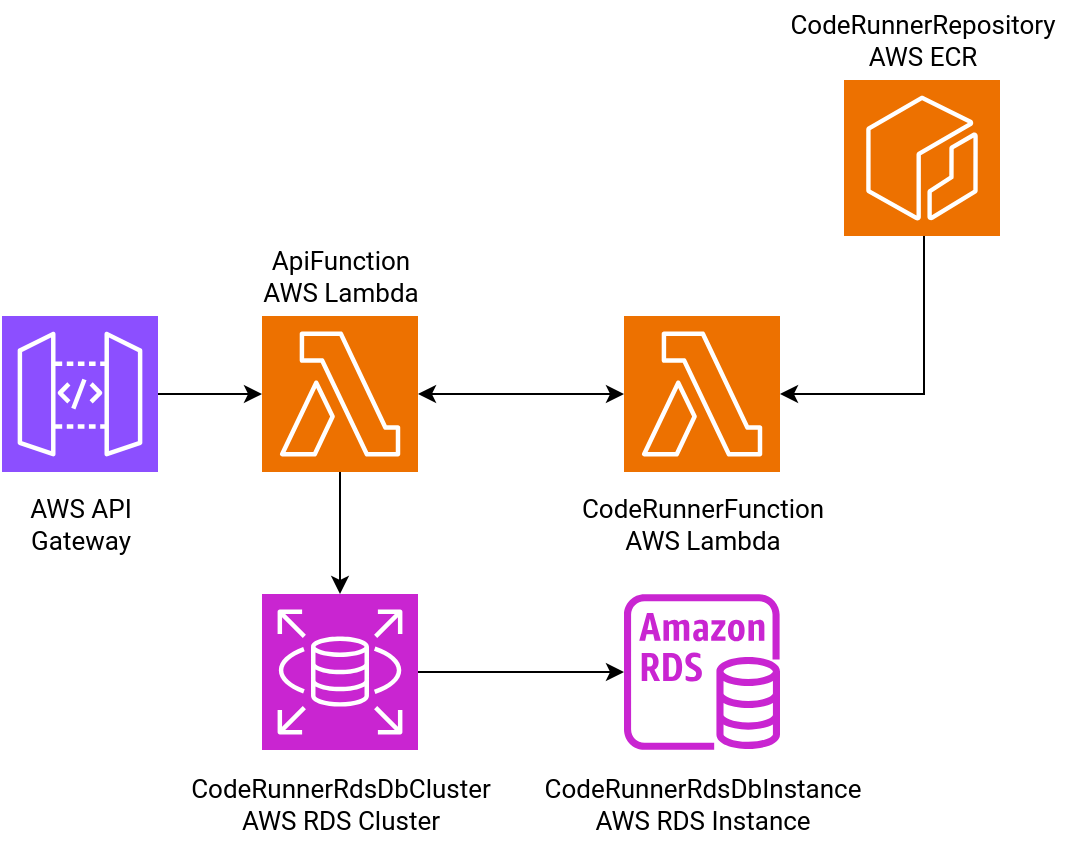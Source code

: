 <mxfile version="23.0.2" type="device">
  <diagram name="Página-1" id="NCAqLGO4Rl5LGN58cfDc">
    <mxGraphModel dx="1658" dy="853" grid="1" gridSize="10" guides="1" tooltips="1" connect="1" arrows="1" fold="1" page="1" pageScale="1" pageWidth="827" pageHeight="1169" math="0" shadow="0">
      <root>
        <mxCell id="0" />
        <mxCell id="1" parent="0" />
        <mxCell id="9f_OqwqyhM2lP5WDerUu-1" value="" style="sketch=0;points=[[0,0,0],[0.25,0,0],[0.5,0,0],[0.75,0,0],[1,0,0],[0,1,0],[0.25,1,0],[0.5,1,0],[0.75,1,0],[1,1,0],[0,0.25,0],[0,0.5,0],[0,0.75,0],[1,0.25,0],[1,0.5,0],[1,0.75,0]];outlineConnect=0;fontColor=#232F3E;fillColor=#ED7100;strokeColor=#ffffff;dashed=0;verticalLabelPosition=bottom;verticalAlign=top;align=center;html=1;fontSize=12;fontStyle=0;aspect=fixed;shape=mxgraph.aws4.resourceIcon;resIcon=mxgraph.aws4.lambda;" parent="1" vertex="1">
          <mxGeometry x="455" y="532" width="78" height="78" as="geometry" />
        </mxCell>
        <mxCell id="9f_OqwqyhM2lP5WDerUu-2" value="" style="sketch=0;points=[[0,0,0],[0.25,0,0],[0.5,0,0],[0.75,0,0],[1,0,0],[0,1,0],[0.25,1,0],[0.5,1,0],[0.75,1,0],[1,1,0],[0,0.25,0],[0,0.5,0],[0,0.75,0],[1,0.25,0],[1,0.5,0],[1,0.75,0]];outlineConnect=0;fontColor=#232F3E;fillColor=#ED7100;strokeColor=#ffffff;dashed=0;verticalLabelPosition=bottom;verticalAlign=top;align=center;html=1;fontSize=12;fontStyle=0;aspect=fixed;shape=mxgraph.aws4.resourceIcon;resIcon=mxgraph.aws4.ecr;" parent="1" vertex="1">
          <mxGeometry x="565" y="414" width="78" height="78" as="geometry" />
        </mxCell>
        <mxCell id="9f_OqwqyhM2lP5WDerUu-6" style="edgeStyle=orthogonalEdgeStyle;rounded=0;orthogonalLoop=1;jettySize=auto;html=1;entryX=1;entryY=0.5;entryDx=0;entryDy=0;entryPerimeter=0;" parent="1" source="9f_OqwqyhM2lP5WDerUu-2" target="9f_OqwqyhM2lP5WDerUu-1" edge="1">
          <mxGeometry relative="1" as="geometry">
            <Array as="points">
              <mxPoint x="605" y="571" />
            </Array>
          </mxGeometry>
        </mxCell>
        <mxCell id="9f_OqwqyhM2lP5WDerUu-15" value="" style="edgeStyle=orthogonalEdgeStyle;rounded=0;orthogonalLoop=1;jettySize=auto;html=1;" parent="1" source="9f_OqwqyhM2lP5WDerUu-7" target="9f_OqwqyhM2lP5WDerUu-14" edge="1">
          <mxGeometry relative="1" as="geometry" />
        </mxCell>
        <mxCell id="9f_OqwqyhM2lP5WDerUu-7" value="" style="sketch=0;points=[[0,0,0],[0.25,0,0],[0.5,0,0],[0.75,0,0],[1,0,0],[0,1,0],[0.25,1,0],[0.5,1,0],[0.75,1,0],[1,1,0],[0,0.25,0],[0,0.5,0],[0,0.75,0],[1,0.25,0],[1,0.5,0],[1,0.75,0]];outlineConnect=0;fontColor=#232F3E;fillColor=#8C4FFF;strokeColor=#ffffff;dashed=0;verticalLabelPosition=bottom;verticalAlign=top;align=center;html=1;fontSize=12;fontStyle=0;aspect=fixed;shape=mxgraph.aws4.resourceIcon;resIcon=mxgraph.aws4.api_gateway;" parent="1" vertex="1">
          <mxGeometry x="144" y="532" width="78" height="78" as="geometry" />
        </mxCell>
        <mxCell id="-hBzvGGfs199GZEfIci5-11" style="edgeStyle=orthogonalEdgeStyle;rounded=0;orthogonalLoop=1;jettySize=auto;html=1;" edge="1" parent="1" source="9f_OqwqyhM2lP5WDerUu-10" target="-hBzvGGfs199GZEfIci5-8">
          <mxGeometry relative="1" as="geometry" />
        </mxCell>
        <mxCell id="9f_OqwqyhM2lP5WDerUu-10" value="" style="sketch=0;points=[[0,0,0],[0.25,0,0],[0.5,0,0],[0.75,0,0],[1,0,0],[0,1,0],[0.25,1,0],[0.5,1,0],[0.75,1,0],[1,1,0],[0,0.25,0],[0,0.5,0],[0,0.75,0],[1,0.25,0],[1,0.5,0],[1,0.75,0]];outlineConnect=0;fontColor=#232F3E;fillColor=#C925D1;strokeColor=#ffffff;dashed=0;verticalLabelPosition=bottom;verticalAlign=top;align=center;html=1;fontSize=12;fontStyle=0;aspect=fixed;shape=mxgraph.aws4.resourceIcon;resIcon=mxgraph.aws4.rds;" parent="1" vertex="1">
          <mxGeometry x="274" y="671" width="78" height="78" as="geometry" />
        </mxCell>
        <mxCell id="9f_OqwqyhM2lP5WDerUu-16" value="" style="edgeStyle=orthogonalEdgeStyle;rounded=0;orthogonalLoop=1;jettySize=auto;html=1;" parent="1" source="9f_OqwqyhM2lP5WDerUu-14" target="9f_OqwqyhM2lP5WDerUu-10" edge="1">
          <mxGeometry relative="1" as="geometry" />
        </mxCell>
        <mxCell id="9f_OqwqyhM2lP5WDerUu-14" value="" style="sketch=0;points=[[0,0,0],[0.25,0,0],[0.5,0,0],[0.75,0,0],[1,0,0],[0,1,0],[0.25,1,0],[0.5,1,0],[0.75,1,0],[1,1,0],[0,0.25,0],[0,0.5,0],[0,0.75,0],[1,0.25,0],[1,0.5,0],[1,0.75,0]];outlineConnect=0;fontColor=#232F3E;fillColor=#ED7100;strokeColor=#ffffff;dashed=0;verticalLabelPosition=bottom;verticalAlign=top;align=center;html=1;fontSize=12;fontStyle=0;aspect=fixed;shape=mxgraph.aws4.resourceIcon;resIcon=mxgraph.aws4.lambda;" parent="1" vertex="1">
          <mxGeometry x="274" y="532" width="78" height="78" as="geometry" />
        </mxCell>
        <mxCell id="9f_OqwqyhM2lP5WDerUu-18" value="" style="endArrow=classic;startArrow=classic;html=1;rounded=0;exitX=1;exitY=0.5;exitDx=0;exitDy=0;exitPerimeter=0;entryX=0;entryY=0.5;entryDx=0;entryDy=0;entryPerimeter=0;" parent="1" source="9f_OqwqyhM2lP5WDerUu-14" target="9f_OqwqyhM2lP5WDerUu-1" edge="1">
          <mxGeometry width="50" height="50" relative="1" as="geometry">
            <mxPoint x="484" y="681" as="sourcePoint" />
            <mxPoint x="534" y="631" as="targetPoint" />
          </mxGeometry>
        </mxCell>
        <mxCell id="-hBzvGGfs199GZEfIci5-3" value="AWS API &lt;br&gt;Gateway" style="text;html=1;align=center;verticalAlign=middle;resizable=0;points=[];autosize=1;strokeColor=none;fillColor=none;fontSize=13;fontStyle=0;fontFamily=Roboto;fontSource=https%3A%2F%2Ffonts.googleapis.com%2Fcss%3Ffamily%3DRoboto;" vertex="1" parent="1">
          <mxGeometry x="148" y="616" width="70" height="40" as="geometry" />
        </mxCell>
        <mxCell id="-hBzvGGfs199GZEfIci5-4" value="ApiFunction&lt;br style=&quot;font-size: 13px;&quot;&gt;AWS Lambda" style="text;html=1;align=center;verticalAlign=middle;resizable=0;points=[];autosize=1;strokeColor=none;fillColor=none;fontFamily=Roboto;fontSource=https%3A%2F%2Ffonts.googleapis.com%2Fcss%3Ffamily%3DRoboto;fontSize=13;" vertex="1" parent="1">
          <mxGeometry x="263" y="492" width="100" height="40" as="geometry" />
        </mxCell>
        <mxCell id="-hBzvGGfs199GZEfIci5-5" value="CodeRunnerFunction&lt;br style=&quot;font-size: 13px;&quot;&gt;AWS Lambda" style="text;html=1;align=center;verticalAlign=middle;resizable=0;points=[];autosize=1;strokeColor=none;fillColor=none;fontFamily=Roboto;fontSource=https%3A%2F%2Ffonts.googleapis.com%2Fcss%3Ffamily%3DRoboto;fontSize=13;" vertex="1" parent="1">
          <mxGeometry x="424" y="616" width="140" height="40" as="geometry" />
        </mxCell>
        <mxCell id="-hBzvGGfs199GZEfIci5-6" value="CodeRunnerRepository&lt;br style=&quot;font-size: 13px;&quot;&gt;AWS ECR" style="text;html=1;align=center;verticalAlign=middle;resizable=0;points=[];autosize=1;strokeColor=none;fillColor=none;fontFamily=Roboto;fontSource=https%3A%2F%2Ffonts.googleapis.com%2Fcss%3Ffamily%3DRoboto;fontSize=13;" vertex="1" parent="1">
          <mxGeometry x="524" y="374" width="160" height="40" as="geometry" />
        </mxCell>
        <mxCell id="-hBzvGGfs199GZEfIci5-7" value="CodeRunnerRdsDbCluster&lt;br style=&quot;font-size: 13px;&quot;&gt;AWS RDS Cluster" style="text;html=1;align=center;verticalAlign=middle;resizable=0;points=[];autosize=1;strokeColor=none;fillColor=none;fontSize=13;fontFamily=Roboto;fontSource=https%3A%2F%2Ffonts.googleapis.com%2Fcss%3Ffamily%3DRoboto;" vertex="1" parent="1">
          <mxGeometry x="228" y="756" width="170" height="40" as="geometry" />
        </mxCell>
        <mxCell id="-hBzvGGfs199GZEfIci5-8" value="" style="sketch=0;outlineConnect=0;fontColor=#232F3E;gradientColor=none;fillColor=#C925D1;strokeColor=none;dashed=0;verticalLabelPosition=bottom;verticalAlign=top;align=center;html=1;fontSize=12;fontStyle=0;aspect=fixed;pointerEvents=1;shape=mxgraph.aws4.rds_instance;" vertex="1" parent="1">
          <mxGeometry x="455" y="671" width="78" height="78" as="geometry" />
        </mxCell>
        <mxCell id="-hBzvGGfs199GZEfIci5-9" value="CodeRunnerRdsDbInstance&lt;br style=&quot;font-size: 13px;&quot;&gt;AWS RDS Instance" style="text;html=1;align=center;verticalAlign=middle;resizable=0;points=[];autosize=1;strokeColor=none;fillColor=none;fontSize=13;fontFamily=Roboto;fontSource=https%3A%2F%2Ffonts.googleapis.com%2Fcss%3Ffamily%3DRoboto;" vertex="1" parent="1">
          <mxGeometry x="404" y="756" width="180" height="40" as="geometry" />
        </mxCell>
      </root>
    </mxGraphModel>
  </diagram>
</mxfile>
